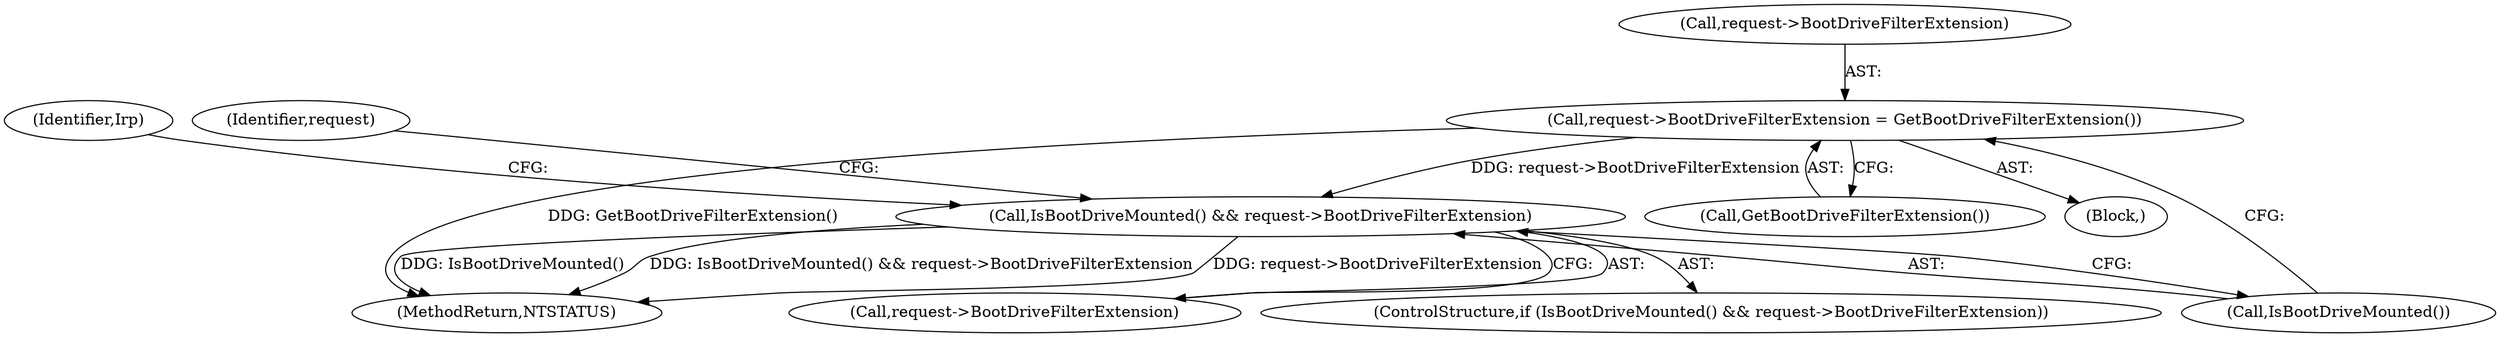digraph "0_VeraCrypt_f30f9339c9a0b9bbcc6f5ad38804af39db1f479e@pointer" {
"1003094" [label="(Call,request->BootDriveFilterExtension = GetBootDriveFilterExtension())"];
"1003100" [label="(Call,IsBootDriveMounted() && request->BootDriveFilterExtension)"];
"1003098" [label="(Call,GetBootDriveFilterExtension())"];
"1003102" [label="(Call,request->BootDriveFilterExtension)"];
"1003094" [label="(Call,request->BootDriveFilterExtension = GetBootDriveFilterExtension())"];
"1003200" [label="(MethodReturn,NTSTATUS)"];
"1003095" [label="(Call,request->BootDriveFilterExtension)"];
"1003132" [label="(Identifier,Irp)"];
"1003099" [label="(ControlStructure,if (IsBootDriveMounted() && request->BootDriveFilterExtension))"];
"1003108" [label="(Identifier,request)"];
"1003083" [label="(Block,)"];
"1003101" [label="(Call,IsBootDriveMounted())"];
"1003100" [label="(Call,IsBootDriveMounted() && request->BootDriveFilterExtension)"];
"1003094" -> "1003083"  [label="AST: "];
"1003094" -> "1003098"  [label="CFG: "];
"1003095" -> "1003094"  [label="AST: "];
"1003098" -> "1003094"  [label="AST: "];
"1003101" -> "1003094"  [label="CFG: "];
"1003094" -> "1003200"  [label="DDG: GetBootDriveFilterExtension()"];
"1003094" -> "1003100"  [label="DDG: request->BootDriveFilterExtension"];
"1003100" -> "1003099"  [label="AST: "];
"1003100" -> "1003101"  [label="CFG: "];
"1003100" -> "1003102"  [label="CFG: "];
"1003101" -> "1003100"  [label="AST: "];
"1003102" -> "1003100"  [label="AST: "];
"1003108" -> "1003100"  [label="CFG: "];
"1003132" -> "1003100"  [label="CFG: "];
"1003100" -> "1003200"  [label="DDG: IsBootDriveMounted()"];
"1003100" -> "1003200"  [label="DDG: IsBootDriveMounted() && request->BootDriveFilterExtension"];
"1003100" -> "1003200"  [label="DDG: request->BootDriveFilterExtension"];
}
